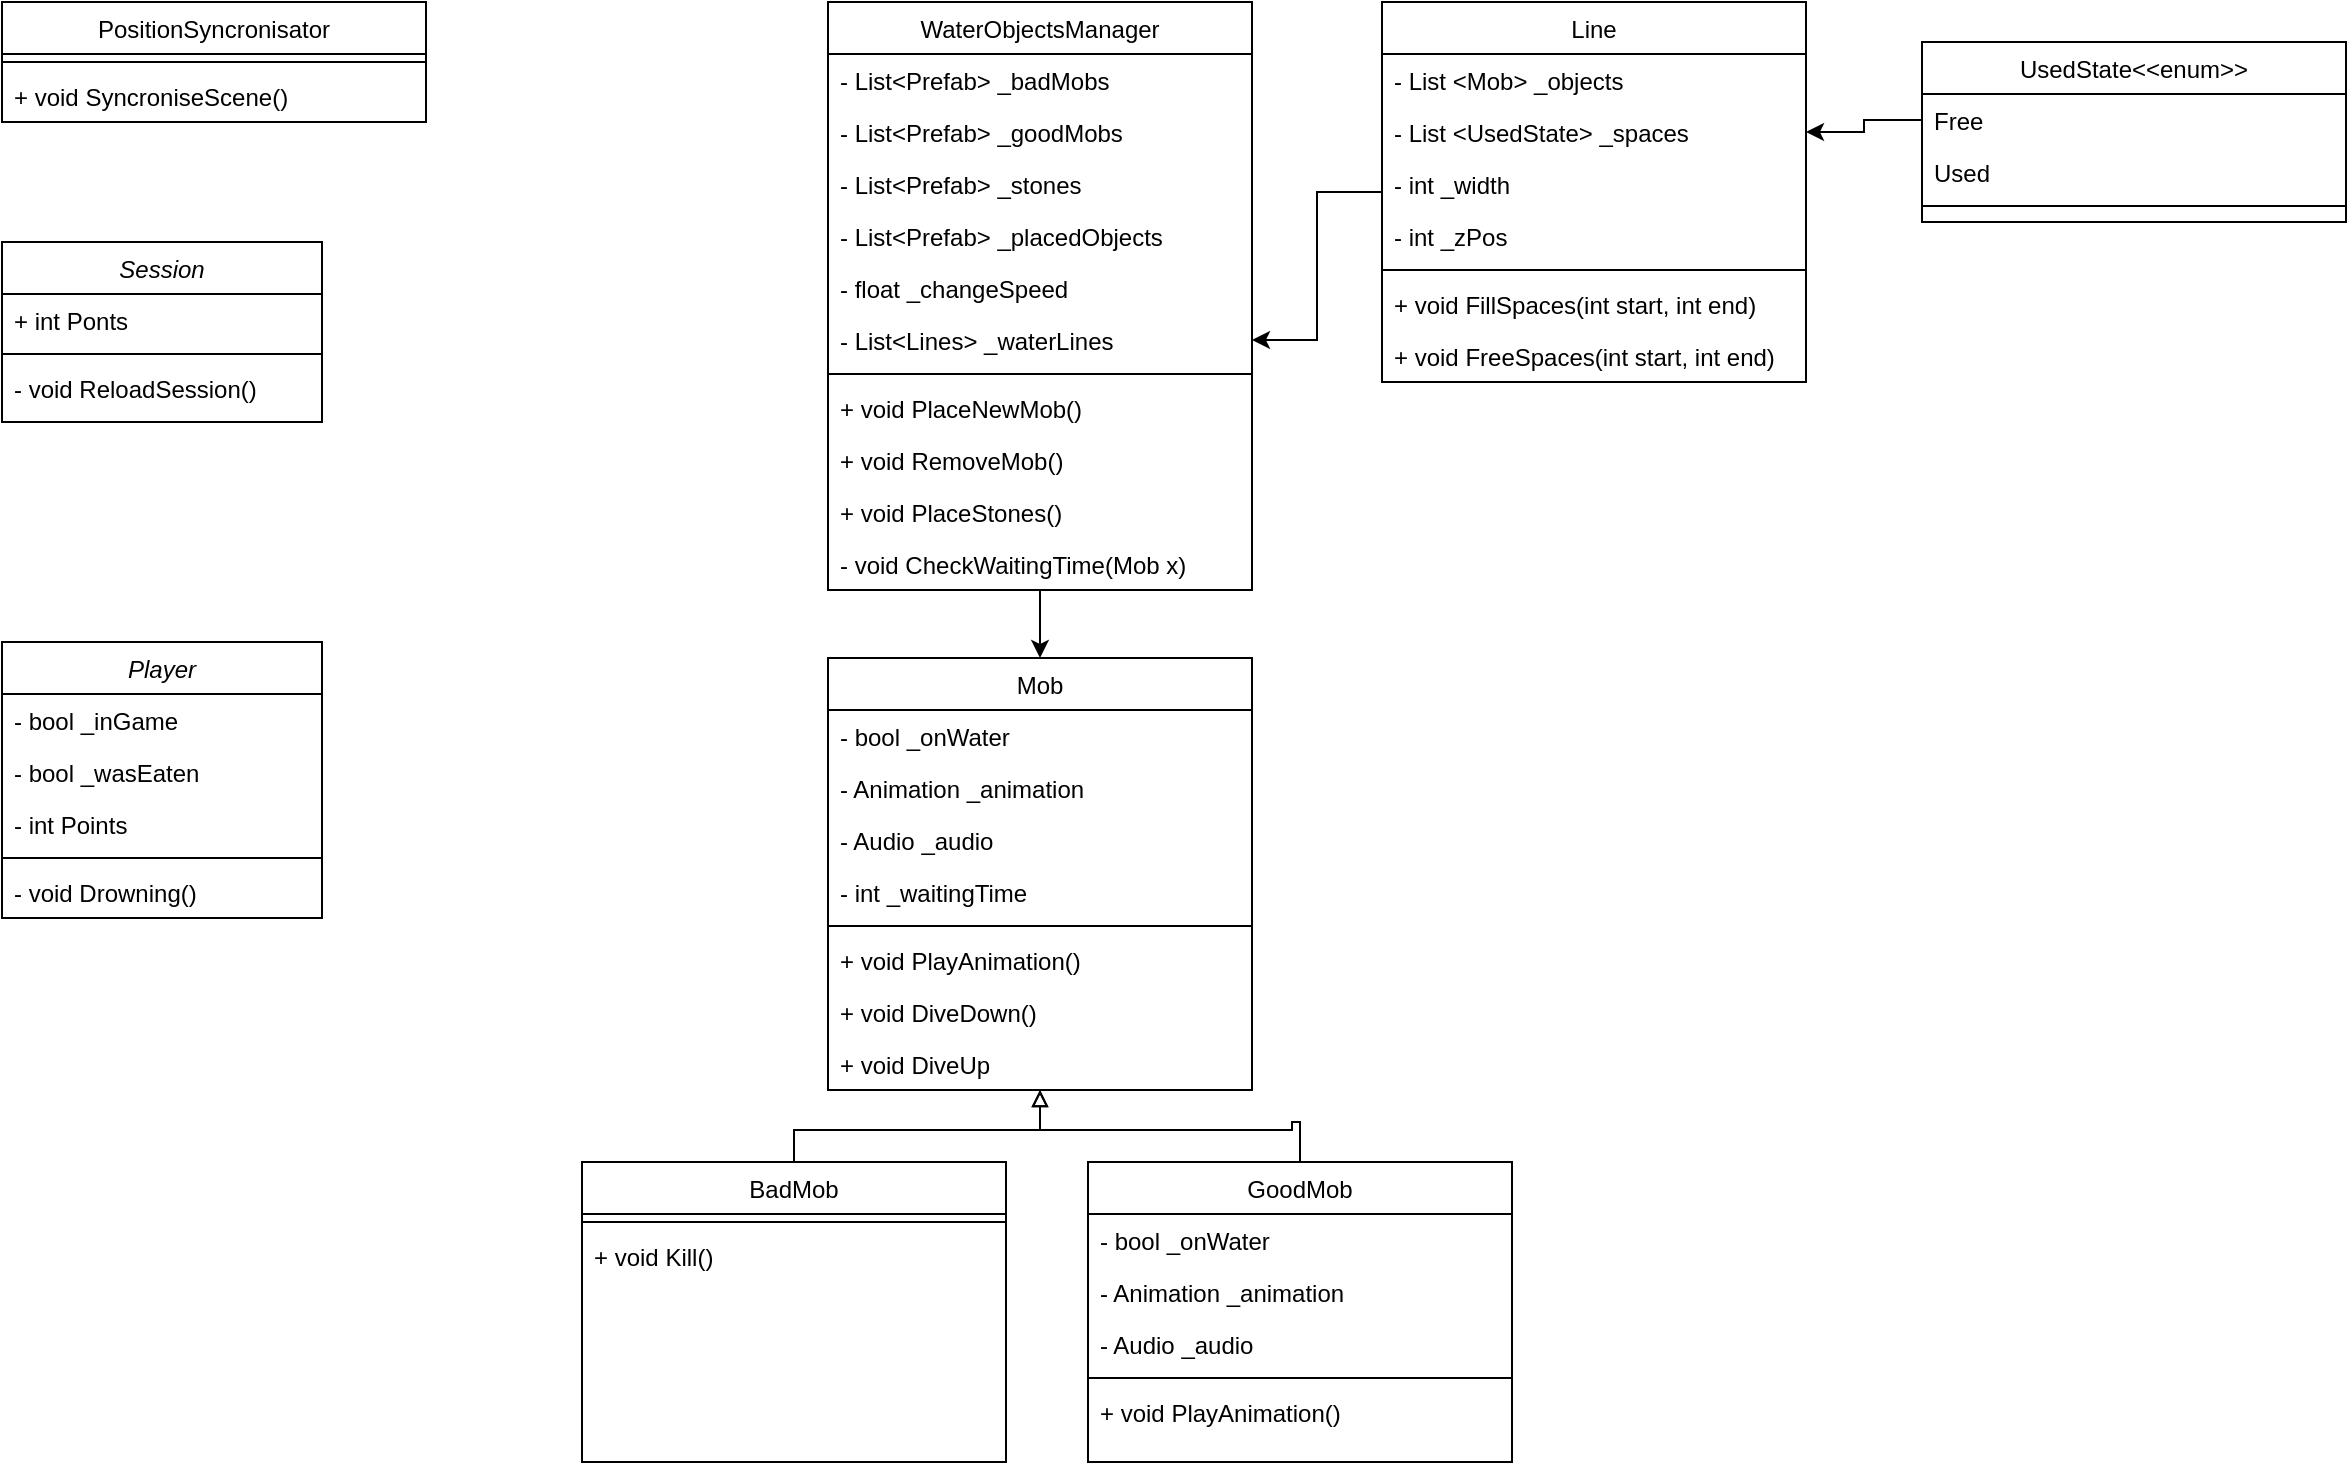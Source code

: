 <mxfile version="21.3.3" type="device">
  <diagram id="C5RBs43oDa-KdzZeNtuy" name="ClassDia">
    <mxGraphModel dx="996" dy="541" grid="1" gridSize="10" guides="1" tooltips="1" connect="1" arrows="1" fold="1" page="1" pageScale="1" pageWidth="827" pageHeight="1169" math="0" shadow="0">
      <root>
        <mxCell id="WIyWlLk6GJQsqaUBKTNV-0" />
        <mxCell id="WIyWlLk6GJQsqaUBKTNV-1" parent="WIyWlLk6GJQsqaUBKTNV-0" />
        <mxCell id="zkfFHV4jXpPFQw0GAbJ--0" value="Player" style="swimlane;fontStyle=2;align=center;verticalAlign=top;childLayout=stackLayout;horizontal=1;startSize=26;horizontalStack=0;resizeParent=1;resizeLast=0;collapsible=1;marginBottom=0;rounded=0;shadow=0;strokeWidth=1;" parent="WIyWlLk6GJQsqaUBKTNV-1" vertex="1">
          <mxGeometry x="40" y="360" width="160" height="138" as="geometry">
            <mxRectangle x="230" y="140" width="160" height="26" as="alternateBounds" />
          </mxGeometry>
        </mxCell>
        <mxCell id="zkfFHV4jXpPFQw0GAbJ--1" value="- bool _inGame" style="text;align=left;verticalAlign=top;spacingLeft=4;spacingRight=4;overflow=hidden;rotatable=0;points=[[0,0.5],[1,0.5]];portConstraint=eastwest;" parent="zkfFHV4jXpPFQw0GAbJ--0" vertex="1">
          <mxGeometry y="26" width="160" height="26" as="geometry" />
        </mxCell>
        <mxCell id="zkfFHV4jXpPFQw0GAbJ--2" value="- bool _wasEaten" style="text;align=left;verticalAlign=top;spacingLeft=4;spacingRight=4;overflow=hidden;rotatable=0;points=[[0,0.5],[1,0.5]];portConstraint=eastwest;rounded=0;shadow=0;html=0;" parent="zkfFHV4jXpPFQw0GAbJ--0" vertex="1">
          <mxGeometry y="52" width="160" height="26" as="geometry" />
        </mxCell>
        <mxCell id="07JPIloVnnrgIDqXV5L3-10" value="- int Points" style="text;align=left;verticalAlign=top;spacingLeft=4;spacingRight=4;overflow=hidden;rotatable=0;points=[[0,0.5],[1,0.5]];portConstraint=eastwest;rounded=0;shadow=0;html=0;" parent="zkfFHV4jXpPFQw0GAbJ--0" vertex="1">
          <mxGeometry y="78" width="160" height="26" as="geometry" />
        </mxCell>
        <mxCell id="zkfFHV4jXpPFQw0GAbJ--4" value="" style="line;html=1;strokeWidth=1;align=left;verticalAlign=middle;spacingTop=-1;spacingLeft=3;spacingRight=3;rotatable=0;labelPosition=right;points=[];portConstraint=eastwest;" parent="zkfFHV4jXpPFQw0GAbJ--0" vertex="1">
          <mxGeometry y="104" width="160" height="8" as="geometry" />
        </mxCell>
        <mxCell id="zkfFHV4jXpPFQw0GAbJ--5" value="- void Drowning()" style="text;align=left;verticalAlign=top;spacingLeft=4;spacingRight=4;overflow=hidden;rotatable=0;points=[[0,0.5],[1,0.5]];portConstraint=eastwest;" parent="zkfFHV4jXpPFQw0GAbJ--0" vertex="1">
          <mxGeometry y="112" width="160" height="26" as="geometry" />
        </mxCell>
        <mxCell id="07JPIloVnnrgIDqXV5L3-17" style="edgeStyle=orthogonalEdgeStyle;rounded=0;orthogonalLoop=1;jettySize=auto;html=1;" parent="WIyWlLk6GJQsqaUBKTNV-1" source="zkfFHV4jXpPFQw0GAbJ--17" target="6FH6DLE9oRVNvWY7vbl1-3" edge="1">
          <mxGeometry relative="1" as="geometry" />
        </mxCell>
        <mxCell id="zkfFHV4jXpPFQw0GAbJ--17" value="WaterObjectsManager" style="swimlane;fontStyle=0;align=center;verticalAlign=top;childLayout=stackLayout;horizontal=1;startSize=26;horizontalStack=0;resizeParent=1;resizeLast=0;collapsible=1;marginBottom=0;rounded=0;shadow=0;strokeWidth=1;" parent="WIyWlLk6GJQsqaUBKTNV-1" vertex="1">
          <mxGeometry x="453" y="40" width="212" height="294" as="geometry">
            <mxRectangle x="550" y="140" width="160" height="26" as="alternateBounds" />
          </mxGeometry>
        </mxCell>
        <mxCell id="zkfFHV4jXpPFQw0GAbJ--19" value="- List&lt;Prefab&gt; _badMobs" style="text;align=left;verticalAlign=top;spacingLeft=4;spacingRight=4;overflow=hidden;rotatable=0;points=[[0,0.5],[1,0.5]];portConstraint=eastwest;rounded=0;shadow=0;html=0;" parent="zkfFHV4jXpPFQw0GAbJ--17" vertex="1">
          <mxGeometry y="26" width="212" height="26" as="geometry" />
        </mxCell>
        <mxCell id="zkfFHV4jXpPFQw0GAbJ--18" value="- List&lt;Prefab&gt; _goodMobs" style="text;align=left;verticalAlign=top;spacingLeft=4;spacingRight=4;overflow=hidden;rotatable=0;points=[[0,0.5],[1,0.5]];portConstraint=eastwest;" parent="zkfFHV4jXpPFQw0GAbJ--17" vertex="1">
          <mxGeometry y="52" width="212" height="26" as="geometry" />
        </mxCell>
        <mxCell id="zkfFHV4jXpPFQw0GAbJ--20" value="- List&lt;Prefab&gt; _stones" style="text;align=left;verticalAlign=top;spacingLeft=4;spacingRight=4;overflow=hidden;rotatable=0;points=[[0,0.5],[1,0.5]];portConstraint=eastwest;rounded=0;shadow=0;html=0;" parent="zkfFHV4jXpPFQw0GAbJ--17" vertex="1">
          <mxGeometry y="78" width="212" height="26" as="geometry" />
        </mxCell>
        <mxCell id="6FH6DLE9oRVNvWY7vbl1-1" value="- List&lt;Prefab&gt; _placedObjects" style="text;align=left;verticalAlign=top;spacingLeft=4;spacingRight=4;overflow=hidden;rotatable=0;points=[[0,0.5],[1,0.5]];portConstraint=eastwest;rounded=0;shadow=0;html=0;" parent="zkfFHV4jXpPFQw0GAbJ--17" vertex="1">
          <mxGeometry y="104" width="212" height="26" as="geometry" />
        </mxCell>
        <mxCell id="NCky6Alk0vpithxgPH0r-2" value="- float _changeSpeed" style="text;align=left;verticalAlign=top;spacingLeft=4;spacingRight=4;overflow=hidden;rotatable=0;points=[[0,0.5],[1,0.5]];portConstraint=eastwest;rounded=0;shadow=0;html=0;" parent="zkfFHV4jXpPFQw0GAbJ--17" vertex="1">
          <mxGeometry y="130" width="212" height="26" as="geometry" />
        </mxCell>
        <mxCell id="6FH6DLE9oRVNvWY7vbl1-29" value="- List&lt;Lines&gt; _waterLines" style="text;align=left;verticalAlign=top;spacingLeft=4;spacingRight=4;overflow=hidden;rotatable=0;points=[[0,0.5],[1,0.5]];portConstraint=eastwest;rounded=0;shadow=0;html=0;" parent="zkfFHV4jXpPFQw0GAbJ--17" vertex="1">
          <mxGeometry y="156" width="212" height="26" as="geometry" />
        </mxCell>
        <mxCell id="zkfFHV4jXpPFQw0GAbJ--23" value="" style="line;html=1;strokeWidth=1;align=left;verticalAlign=middle;spacingTop=-1;spacingLeft=3;spacingRight=3;rotatable=0;labelPosition=right;points=[];portConstraint=eastwest;" parent="zkfFHV4jXpPFQw0GAbJ--17" vertex="1">
          <mxGeometry y="182" width="212" height="8" as="geometry" />
        </mxCell>
        <mxCell id="zkfFHV4jXpPFQw0GAbJ--24" value="+ void PlaceNewMob()" style="text;align=left;verticalAlign=top;spacingLeft=4;spacingRight=4;overflow=hidden;rotatable=0;points=[[0,0.5],[1,0.5]];portConstraint=eastwest;" parent="zkfFHV4jXpPFQw0GAbJ--17" vertex="1">
          <mxGeometry y="190" width="212" height="26" as="geometry" />
        </mxCell>
        <mxCell id="6FH6DLE9oRVNvWY7vbl1-2" value="+ void RemoveMob()" style="text;align=left;verticalAlign=top;spacingLeft=4;spacingRight=4;overflow=hidden;rotatable=0;points=[[0,0.5],[1,0.5]];portConstraint=eastwest;" parent="zkfFHV4jXpPFQw0GAbJ--17" vertex="1">
          <mxGeometry y="216" width="212" height="26" as="geometry" />
        </mxCell>
        <mxCell id="6FH6DLE9oRVNvWY7vbl1-0" value="+ void PlaceStones()" style="text;align=left;verticalAlign=top;spacingLeft=4;spacingRight=4;overflow=hidden;rotatable=0;points=[[0,0.5],[1,0.5]];portConstraint=eastwest;" parent="zkfFHV4jXpPFQw0GAbJ--17" vertex="1">
          <mxGeometry y="242" width="212" height="26" as="geometry" />
        </mxCell>
        <mxCell id="NCky6Alk0vpithxgPH0r-1" value="- void CheckWaitingTime(Mob x)" style="text;align=left;verticalAlign=top;spacingLeft=4;spacingRight=4;overflow=hidden;rotatable=0;points=[[0,0.5],[1,0.5]];portConstraint=eastwest;" parent="zkfFHV4jXpPFQw0GAbJ--17" vertex="1">
          <mxGeometry y="268" width="212" height="26" as="geometry" />
        </mxCell>
        <mxCell id="6FH6DLE9oRVNvWY7vbl1-25" style="edgeStyle=orthogonalEdgeStyle;rounded=0;orthogonalLoop=1;jettySize=auto;html=1;endArrow=none;endFill=0;startArrow=block;startFill=0;" parent="WIyWlLk6GJQsqaUBKTNV-1" source="6FH6DLE9oRVNvWY7vbl1-3" target="6FH6DLE9oRVNvWY7vbl1-13" edge="1">
          <mxGeometry relative="1" as="geometry" />
        </mxCell>
        <mxCell id="6FH6DLE9oRVNvWY7vbl1-26" style="edgeStyle=orthogonalEdgeStyle;rounded=0;orthogonalLoop=1;jettySize=auto;html=1;endArrow=none;endFill=0;startArrow=block;startFill=0;" parent="WIyWlLk6GJQsqaUBKTNV-1" source="6FH6DLE9oRVNvWY7vbl1-3" target="6FH6DLE9oRVNvWY7vbl1-19" edge="1">
          <mxGeometry relative="1" as="geometry" />
        </mxCell>
        <mxCell id="6FH6DLE9oRVNvWY7vbl1-3" value="Mob" style="swimlane;fontStyle=0;align=center;verticalAlign=top;childLayout=stackLayout;horizontal=1;startSize=26;horizontalStack=0;resizeParent=1;resizeLast=0;collapsible=1;marginBottom=0;rounded=0;shadow=0;strokeWidth=1;" parent="WIyWlLk6GJQsqaUBKTNV-1" vertex="1">
          <mxGeometry x="453" y="368" width="212" height="216" as="geometry">
            <mxRectangle x="550" y="140" width="160" height="26" as="alternateBounds" />
          </mxGeometry>
        </mxCell>
        <mxCell id="6FH6DLE9oRVNvWY7vbl1-4" value="- bool _onWater" style="text;align=left;verticalAlign=top;spacingLeft=4;spacingRight=4;overflow=hidden;rotatable=0;points=[[0,0.5],[1,0.5]];portConstraint=eastwest;rounded=0;shadow=0;html=0;" parent="6FH6DLE9oRVNvWY7vbl1-3" vertex="1">
          <mxGeometry y="26" width="212" height="26" as="geometry" />
        </mxCell>
        <mxCell id="6FH6DLE9oRVNvWY7vbl1-12" value="- Animation _animation" style="text;align=left;verticalAlign=top;spacingLeft=4;spacingRight=4;overflow=hidden;rotatable=0;points=[[0,0.5],[1,0.5]];portConstraint=eastwest;" parent="6FH6DLE9oRVNvWY7vbl1-3" vertex="1">
          <mxGeometry y="52" width="212" height="26" as="geometry" />
        </mxCell>
        <mxCell id="6FH6DLE9oRVNvWY7vbl1-5" value="- Audio _audio" style="text;align=left;verticalAlign=top;spacingLeft=4;spacingRight=4;overflow=hidden;rotatable=0;points=[[0,0.5],[1,0.5]];portConstraint=eastwest;" parent="6FH6DLE9oRVNvWY7vbl1-3" vertex="1">
          <mxGeometry y="78" width="212" height="26" as="geometry" />
        </mxCell>
        <mxCell id="NCky6Alk0vpithxgPH0r-0" value="- int _waitingTime" style="text;align=left;verticalAlign=top;spacingLeft=4;spacingRight=4;overflow=hidden;rotatable=0;points=[[0,0.5],[1,0.5]];portConstraint=eastwest;" parent="6FH6DLE9oRVNvWY7vbl1-3" vertex="1">
          <mxGeometry y="104" width="212" height="26" as="geometry" />
        </mxCell>
        <mxCell id="6FH6DLE9oRVNvWY7vbl1-8" value="" style="line;html=1;strokeWidth=1;align=left;verticalAlign=middle;spacingTop=-1;spacingLeft=3;spacingRight=3;rotatable=0;labelPosition=right;points=[];portConstraint=eastwest;" parent="6FH6DLE9oRVNvWY7vbl1-3" vertex="1">
          <mxGeometry y="130" width="212" height="8" as="geometry" />
        </mxCell>
        <mxCell id="6FH6DLE9oRVNvWY7vbl1-9" value="+ void PlayAnimation()" style="text;align=left;verticalAlign=top;spacingLeft=4;spacingRight=4;overflow=hidden;rotatable=0;points=[[0,0.5],[1,0.5]];portConstraint=eastwest;" parent="6FH6DLE9oRVNvWY7vbl1-3" vertex="1">
          <mxGeometry y="138" width="212" height="26" as="geometry" />
        </mxCell>
        <mxCell id="6FH6DLE9oRVNvWY7vbl1-27" value="+ void DiveDown()" style="text;align=left;verticalAlign=top;spacingLeft=4;spacingRight=4;overflow=hidden;rotatable=0;points=[[0,0.5],[1,0.5]];portConstraint=eastwest;" parent="6FH6DLE9oRVNvWY7vbl1-3" vertex="1">
          <mxGeometry y="164" width="212" height="26" as="geometry" />
        </mxCell>
        <mxCell id="6FH6DLE9oRVNvWY7vbl1-28" value="+ void DiveUp" style="text;align=left;verticalAlign=top;spacingLeft=4;spacingRight=4;overflow=hidden;rotatable=0;points=[[0,0.5],[1,0.5]];portConstraint=eastwest;" parent="6FH6DLE9oRVNvWY7vbl1-3" vertex="1">
          <mxGeometry y="190" width="212" height="26" as="geometry" />
        </mxCell>
        <mxCell id="6FH6DLE9oRVNvWY7vbl1-13" value="BadMob" style="swimlane;fontStyle=0;align=center;verticalAlign=top;childLayout=stackLayout;horizontal=1;startSize=26;horizontalStack=0;resizeParent=1;resizeLast=0;collapsible=1;marginBottom=0;rounded=0;shadow=0;strokeWidth=1;" parent="WIyWlLk6GJQsqaUBKTNV-1" vertex="1">
          <mxGeometry x="330" y="620" width="212" height="150" as="geometry">
            <mxRectangle x="550" y="140" width="160" height="26" as="alternateBounds" />
          </mxGeometry>
        </mxCell>
        <mxCell id="6FH6DLE9oRVNvWY7vbl1-17" value="" style="line;html=1;strokeWidth=1;align=left;verticalAlign=middle;spacingTop=-1;spacingLeft=3;spacingRight=3;rotatable=0;labelPosition=right;points=[];portConstraint=eastwest;" parent="6FH6DLE9oRVNvWY7vbl1-13" vertex="1">
          <mxGeometry y="26" width="212" height="8" as="geometry" />
        </mxCell>
        <mxCell id="6FH6DLE9oRVNvWY7vbl1-18" value="+ void Kill()" style="text;align=left;verticalAlign=top;spacingLeft=4;spacingRight=4;overflow=hidden;rotatable=0;points=[[0,0.5],[1,0.5]];portConstraint=eastwest;" parent="6FH6DLE9oRVNvWY7vbl1-13" vertex="1">
          <mxGeometry y="34" width="212" height="26" as="geometry" />
        </mxCell>
        <mxCell id="6FH6DLE9oRVNvWY7vbl1-19" value="GoodMob" style="swimlane;fontStyle=0;align=center;verticalAlign=top;childLayout=stackLayout;horizontal=1;startSize=26;horizontalStack=0;resizeParent=1;resizeLast=0;collapsible=1;marginBottom=0;rounded=0;shadow=0;strokeWidth=1;" parent="WIyWlLk6GJQsqaUBKTNV-1" vertex="1">
          <mxGeometry x="583" y="620" width="212" height="150" as="geometry">
            <mxRectangle x="550" y="140" width="160" height="26" as="alternateBounds" />
          </mxGeometry>
        </mxCell>
        <mxCell id="6FH6DLE9oRVNvWY7vbl1-20" value="- bool _onWater" style="text;align=left;verticalAlign=top;spacingLeft=4;spacingRight=4;overflow=hidden;rotatable=0;points=[[0,0.5],[1,0.5]];portConstraint=eastwest;rounded=0;shadow=0;html=0;" parent="6FH6DLE9oRVNvWY7vbl1-19" vertex="1">
          <mxGeometry y="26" width="212" height="26" as="geometry" />
        </mxCell>
        <mxCell id="6FH6DLE9oRVNvWY7vbl1-21" value="- Animation _animation" style="text;align=left;verticalAlign=top;spacingLeft=4;spacingRight=4;overflow=hidden;rotatable=0;points=[[0,0.5],[1,0.5]];portConstraint=eastwest;" parent="6FH6DLE9oRVNvWY7vbl1-19" vertex="1">
          <mxGeometry y="52" width="212" height="26" as="geometry" />
        </mxCell>
        <mxCell id="6FH6DLE9oRVNvWY7vbl1-22" value="- Audio _audio" style="text;align=left;verticalAlign=top;spacingLeft=4;spacingRight=4;overflow=hidden;rotatable=0;points=[[0,0.5],[1,0.5]];portConstraint=eastwest;" parent="6FH6DLE9oRVNvWY7vbl1-19" vertex="1">
          <mxGeometry y="78" width="212" height="26" as="geometry" />
        </mxCell>
        <mxCell id="6FH6DLE9oRVNvWY7vbl1-23" value="" style="line;html=1;strokeWidth=1;align=left;verticalAlign=middle;spacingTop=-1;spacingLeft=3;spacingRight=3;rotatable=0;labelPosition=right;points=[];portConstraint=eastwest;" parent="6FH6DLE9oRVNvWY7vbl1-19" vertex="1">
          <mxGeometry y="104" width="212" height="8" as="geometry" />
        </mxCell>
        <mxCell id="6FH6DLE9oRVNvWY7vbl1-24" value="+ void PlayAnimation()" style="text;align=left;verticalAlign=top;spacingLeft=4;spacingRight=4;overflow=hidden;rotatable=0;points=[[0,0.5],[1,0.5]];portConstraint=eastwest;" parent="6FH6DLE9oRVNvWY7vbl1-19" vertex="1">
          <mxGeometry y="112" width="212" height="26" as="geometry" />
        </mxCell>
        <mxCell id="07JPIloVnnrgIDqXV5L3-0" value="PositionSyncronisator" style="swimlane;fontStyle=0;align=center;verticalAlign=top;childLayout=stackLayout;horizontal=1;startSize=26;horizontalStack=0;resizeParent=1;resizeLast=0;collapsible=1;marginBottom=0;rounded=0;shadow=0;strokeWidth=1;" parent="WIyWlLk6GJQsqaUBKTNV-1" vertex="1">
          <mxGeometry x="40" y="40" width="212" height="60" as="geometry">
            <mxRectangle x="550" y="140" width="160" height="26" as="alternateBounds" />
          </mxGeometry>
        </mxCell>
        <mxCell id="07JPIloVnnrgIDqXV5L3-6" value="" style="line;html=1;strokeWidth=1;align=left;verticalAlign=middle;spacingTop=-1;spacingLeft=3;spacingRight=3;rotatable=0;labelPosition=right;points=[];portConstraint=eastwest;" parent="07JPIloVnnrgIDqXV5L3-0" vertex="1">
          <mxGeometry y="26" width="212" height="8" as="geometry" />
        </mxCell>
        <mxCell id="07JPIloVnnrgIDqXV5L3-9" value="+ void SyncroniseScene()" style="text;align=left;verticalAlign=top;spacingLeft=4;spacingRight=4;overflow=hidden;rotatable=0;points=[[0,0.5],[1,0.5]];portConstraint=eastwest;" parent="07JPIloVnnrgIDqXV5L3-0" vertex="1">
          <mxGeometry y="34" width="212" height="26" as="geometry" />
        </mxCell>
        <mxCell id="07JPIloVnnrgIDqXV5L3-11" value="Session" style="swimlane;fontStyle=2;align=center;verticalAlign=top;childLayout=stackLayout;horizontal=1;startSize=26;horizontalStack=0;resizeParent=1;resizeLast=0;collapsible=1;marginBottom=0;rounded=0;shadow=0;strokeWidth=1;" parent="WIyWlLk6GJQsqaUBKTNV-1" vertex="1">
          <mxGeometry x="40" y="160" width="160" height="90" as="geometry">
            <mxRectangle x="230" y="140" width="160" height="26" as="alternateBounds" />
          </mxGeometry>
        </mxCell>
        <mxCell id="07JPIloVnnrgIDqXV5L3-12" value="+ int Ponts" style="text;align=left;verticalAlign=top;spacingLeft=4;spacingRight=4;overflow=hidden;rotatable=0;points=[[0,0.5],[1,0.5]];portConstraint=eastwest;" parent="07JPIloVnnrgIDqXV5L3-11" vertex="1">
          <mxGeometry y="26" width="160" height="26" as="geometry" />
        </mxCell>
        <mxCell id="07JPIloVnnrgIDqXV5L3-15" value="" style="line;html=1;strokeWidth=1;align=left;verticalAlign=middle;spacingTop=-1;spacingLeft=3;spacingRight=3;rotatable=0;labelPosition=right;points=[];portConstraint=eastwest;" parent="07JPIloVnnrgIDqXV5L3-11" vertex="1">
          <mxGeometry y="52" width="160" height="8" as="geometry" />
        </mxCell>
        <mxCell id="07JPIloVnnrgIDqXV5L3-16" value="- void ReloadSession()" style="text;align=left;verticalAlign=top;spacingLeft=4;spacingRight=4;overflow=hidden;rotatable=0;points=[[0,0.5],[1,0.5]];portConstraint=eastwest;" parent="07JPIloVnnrgIDqXV5L3-11" vertex="1">
          <mxGeometry y="60" width="160" height="26" as="geometry" />
        </mxCell>
        <mxCell id="NCky6Alk0vpithxgPH0r-28" style="edgeStyle=orthogonalEdgeStyle;rounded=0;orthogonalLoop=1;jettySize=auto;html=1;" parent="WIyWlLk6GJQsqaUBKTNV-1" source="NCky6Alk0vpithxgPH0r-3" target="6FH6DLE9oRVNvWY7vbl1-29" edge="1">
          <mxGeometry relative="1" as="geometry" />
        </mxCell>
        <mxCell id="NCky6Alk0vpithxgPH0r-3" value="Line" style="swimlane;fontStyle=0;align=center;verticalAlign=top;childLayout=stackLayout;horizontal=1;startSize=26;horizontalStack=0;resizeParent=1;resizeLast=0;collapsible=1;marginBottom=0;rounded=0;shadow=0;strokeWidth=1;" parent="WIyWlLk6GJQsqaUBKTNV-1" vertex="1">
          <mxGeometry x="730" y="40" width="212" height="190" as="geometry">
            <mxRectangle x="550" y="140" width="160" height="26" as="alternateBounds" />
          </mxGeometry>
        </mxCell>
        <mxCell id="NCky6Alk0vpithxgPH0r-19" value="- List &lt;Mob&gt; _objects" style="text;align=left;verticalAlign=top;spacingLeft=4;spacingRight=4;overflow=hidden;rotatable=0;points=[[0,0.5],[1,0.5]];portConstraint=eastwest;rounded=0;shadow=0;html=0;" parent="NCky6Alk0vpithxgPH0r-3" vertex="1">
          <mxGeometry y="26" width="212" height="26" as="geometry" />
        </mxCell>
        <mxCell id="NCky6Alk0vpithxgPH0r-9" value="- List &lt;UsedState&gt; _spaces" style="text;align=left;verticalAlign=top;spacingLeft=4;spacingRight=4;overflow=hidden;rotatable=0;points=[[0,0.5],[1,0.5]];portConstraint=eastwest;rounded=0;shadow=0;html=0;" parent="NCky6Alk0vpithxgPH0r-3" vertex="1">
          <mxGeometry y="52" width="212" height="26" as="geometry" />
        </mxCell>
        <mxCell id="NCky6Alk0vpithxgPH0r-21" value="- int _width" style="text;align=left;verticalAlign=top;spacingLeft=4;spacingRight=4;overflow=hidden;rotatable=0;points=[[0,0.5],[1,0.5]];portConstraint=eastwest;rounded=0;shadow=0;html=0;" parent="NCky6Alk0vpithxgPH0r-3" vertex="1">
          <mxGeometry y="78" width="212" height="26" as="geometry" />
        </mxCell>
        <mxCell id="NCky6Alk0vpithxgPH0r-22" value="- int _zPos" style="text;align=left;verticalAlign=top;spacingLeft=4;spacingRight=4;overflow=hidden;rotatable=0;points=[[0,0.5],[1,0.5]];portConstraint=eastwest;rounded=0;shadow=0;html=0;" parent="NCky6Alk0vpithxgPH0r-3" vertex="1">
          <mxGeometry y="104" width="212" height="26" as="geometry" />
        </mxCell>
        <mxCell id="NCky6Alk0vpithxgPH0r-10" value="" style="line;html=1;strokeWidth=1;align=left;verticalAlign=middle;spacingTop=-1;spacingLeft=3;spacingRight=3;rotatable=0;labelPosition=right;points=[];portConstraint=eastwest;" parent="NCky6Alk0vpithxgPH0r-3" vertex="1">
          <mxGeometry y="130" width="212" height="8" as="geometry" />
        </mxCell>
        <mxCell id="NCky6Alk0vpithxgPH0r-20" value="+ void FillSpaces(int start, int end)" style="text;align=left;verticalAlign=top;spacingLeft=4;spacingRight=4;overflow=hidden;rotatable=0;points=[[0,0.5],[1,0.5]];portConstraint=eastwest;rounded=0;shadow=0;html=0;" parent="NCky6Alk0vpithxgPH0r-3" vertex="1">
          <mxGeometry y="138" width="212" height="26" as="geometry" />
        </mxCell>
        <mxCell id="NCky6Alk0vpithxgPH0r-27" value="+ void FreeSpaces(int start, int end)" style="text;align=left;verticalAlign=top;spacingLeft=4;spacingRight=4;overflow=hidden;rotatable=0;points=[[0,0.5],[1,0.5]];portConstraint=eastwest;rounded=0;shadow=0;html=0;" parent="NCky6Alk0vpithxgPH0r-3" vertex="1">
          <mxGeometry y="164" width="212" height="26" as="geometry" />
        </mxCell>
        <mxCell id="NCky6Alk0vpithxgPH0r-15" value="UsedState&lt;&lt;enum&gt;&gt;" style="swimlane;fontStyle=0;align=center;verticalAlign=top;childLayout=stackLayout;horizontal=1;startSize=26;horizontalStack=0;resizeParent=1;resizeLast=0;collapsible=1;marginBottom=0;rounded=0;shadow=0;strokeWidth=1;" parent="WIyWlLk6GJQsqaUBKTNV-1" vertex="1">
          <mxGeometry x="1000" y="60" width="212" height="90" as="geometry">
            <mxRectangle x="550" y="140" width="160" height="26" as="alternateBounds" />
          </mxGeometry>
        </mxCell>
        <mxCell id="NCky6Alk0vpithxgPH0r-16" value="Free" style="text;align=left;verticalAlign=top;spacingLeft=4;spacingRight=4;overflow=hidden;rotatable=0;points=[[0,0.5],[1,0.5]];portConstraint=eastwest;rounded=0;shadow=0;html=0;" parent="NCky6Alk0vpithxgPH0r-15" vertex="1">
          <mxGeometry y="26" width="212" height="26" as="geometry" />
        </mxCell>
        <mxCell id="NCky6Alk0vpithxgPH0r-18" value="Used" style="text;align=left;verticalAlign=top;spacingLeft=4;spacingRight=4;overflow=hidden;rotatable=0;points=[[0,0.5],[1,0.5]];portConstraint=eastwest;rounded=0;shadow=0;html=0;" parent="NCky6Alk0vpithxgPH0r-15" vertex="1">
          <mxGeometry y="52" width="212" height="26" as="geometry" />
        </mxCell>
        <mxCell id="NCky6Alk0vpithxgPH0r-17" value="" style="line;html=1;strokeWidth=1;align=left;verticalAlign=middle;spacingTop=-1;spacingLeft=3;spacingRight=3;rotatable=0;labelPosition=right;points=[];portConstraint=eastwest;" parent="NCky6Alk0vpithxgPH0r-15" vertex="1">
          <mxGeometry y="78" width="212" height="8" as="geometry" />
        </mxCell>
        <mxCell id="NCky6Alk0vpithxgPH0r-29" style="edgeStyle=orthogonalEdgeStyle;rounded=0;orthogonalLoop=1;jettySize=auto;html=1;" parent="WIyWlLk6GJQsqaUBKTNV-1" source="NCky6Alk0vpithxgPH0r-16" target="NCky6Alk0vpithxgPH0r-9" edge="1">
          <mxGeometry relative="1" as="geometry" />
        </mxCell>
      </root>
    </mxGraphModel>
  </diagram>
</mxfile>
